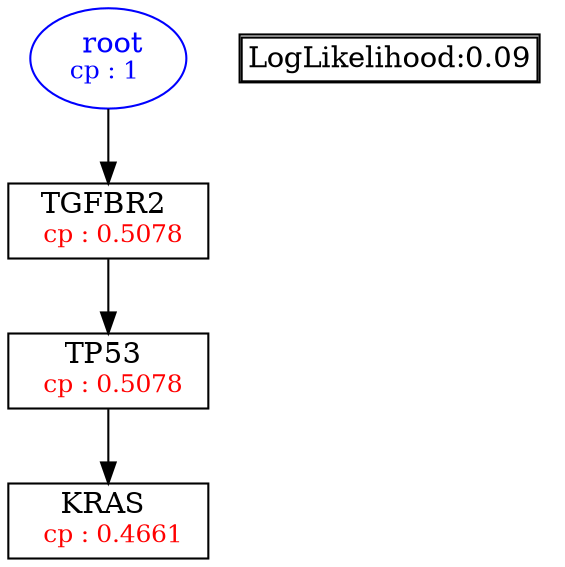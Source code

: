 digraph tree {
    "root" [label=<<font color='Blue'> root</font><br/><font color='Blue' POINT-SIZE='12'>cp : 1 </font>>, shape=oval, color=Blue];
    "S3" [label =<TGFBR2 <br/> <font color='Red' POINT-SIZE='12'> cp : 0.5078 </font>>, shape=box];
    "S2" [label =<TP53 <br/> <font color='Red' POINT-SIZE='12'> cp : 0.5078 </font>>, shape=box];
    "S1" [label =<KRAS <br/> <font color='Red' POINT-SIZE='12'> cp : 0.4661 </font>>, shape=box];
    "root" -> "S3";
    "S3" -> "S2";
    "S2" -> "S1";

    node[shape=plaintext]
    fontsize="10"
    struct1 [label=
    <<TABLE BORDER="1" CELLBORDER="1" CELLSPACING="0" >
    <TR><TD ALIGN="LEFT">LogLikelihood:0.09</TD></TR>
    </TABLE>>];

}
